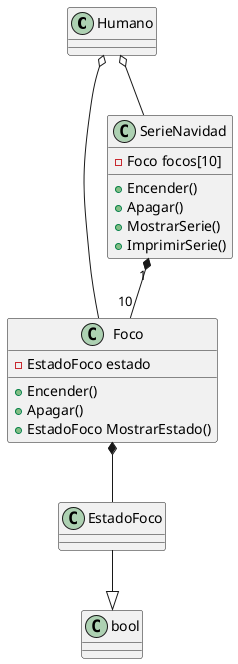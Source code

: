 @startuml iluminacion
class Humano
class Foco {
    - EstadoFoco estado 
    + Encender()
    + Apagar()
    + EstadoFoco MostrarEstado()

}
class EstadoFoco
class SerieNavidad{
    - Foco focos[10]
    + Encender()
    + Apagar()
    + MostrarSerie()
    + ImprimirSerie()
    
}


Humano o-- Foco
Foco *-- EstadoFoco
EstadoFoco --|> bool 
SerieNavidad "1" *-- "10" Foco
Humano o-- SerieNavidad


@enduml